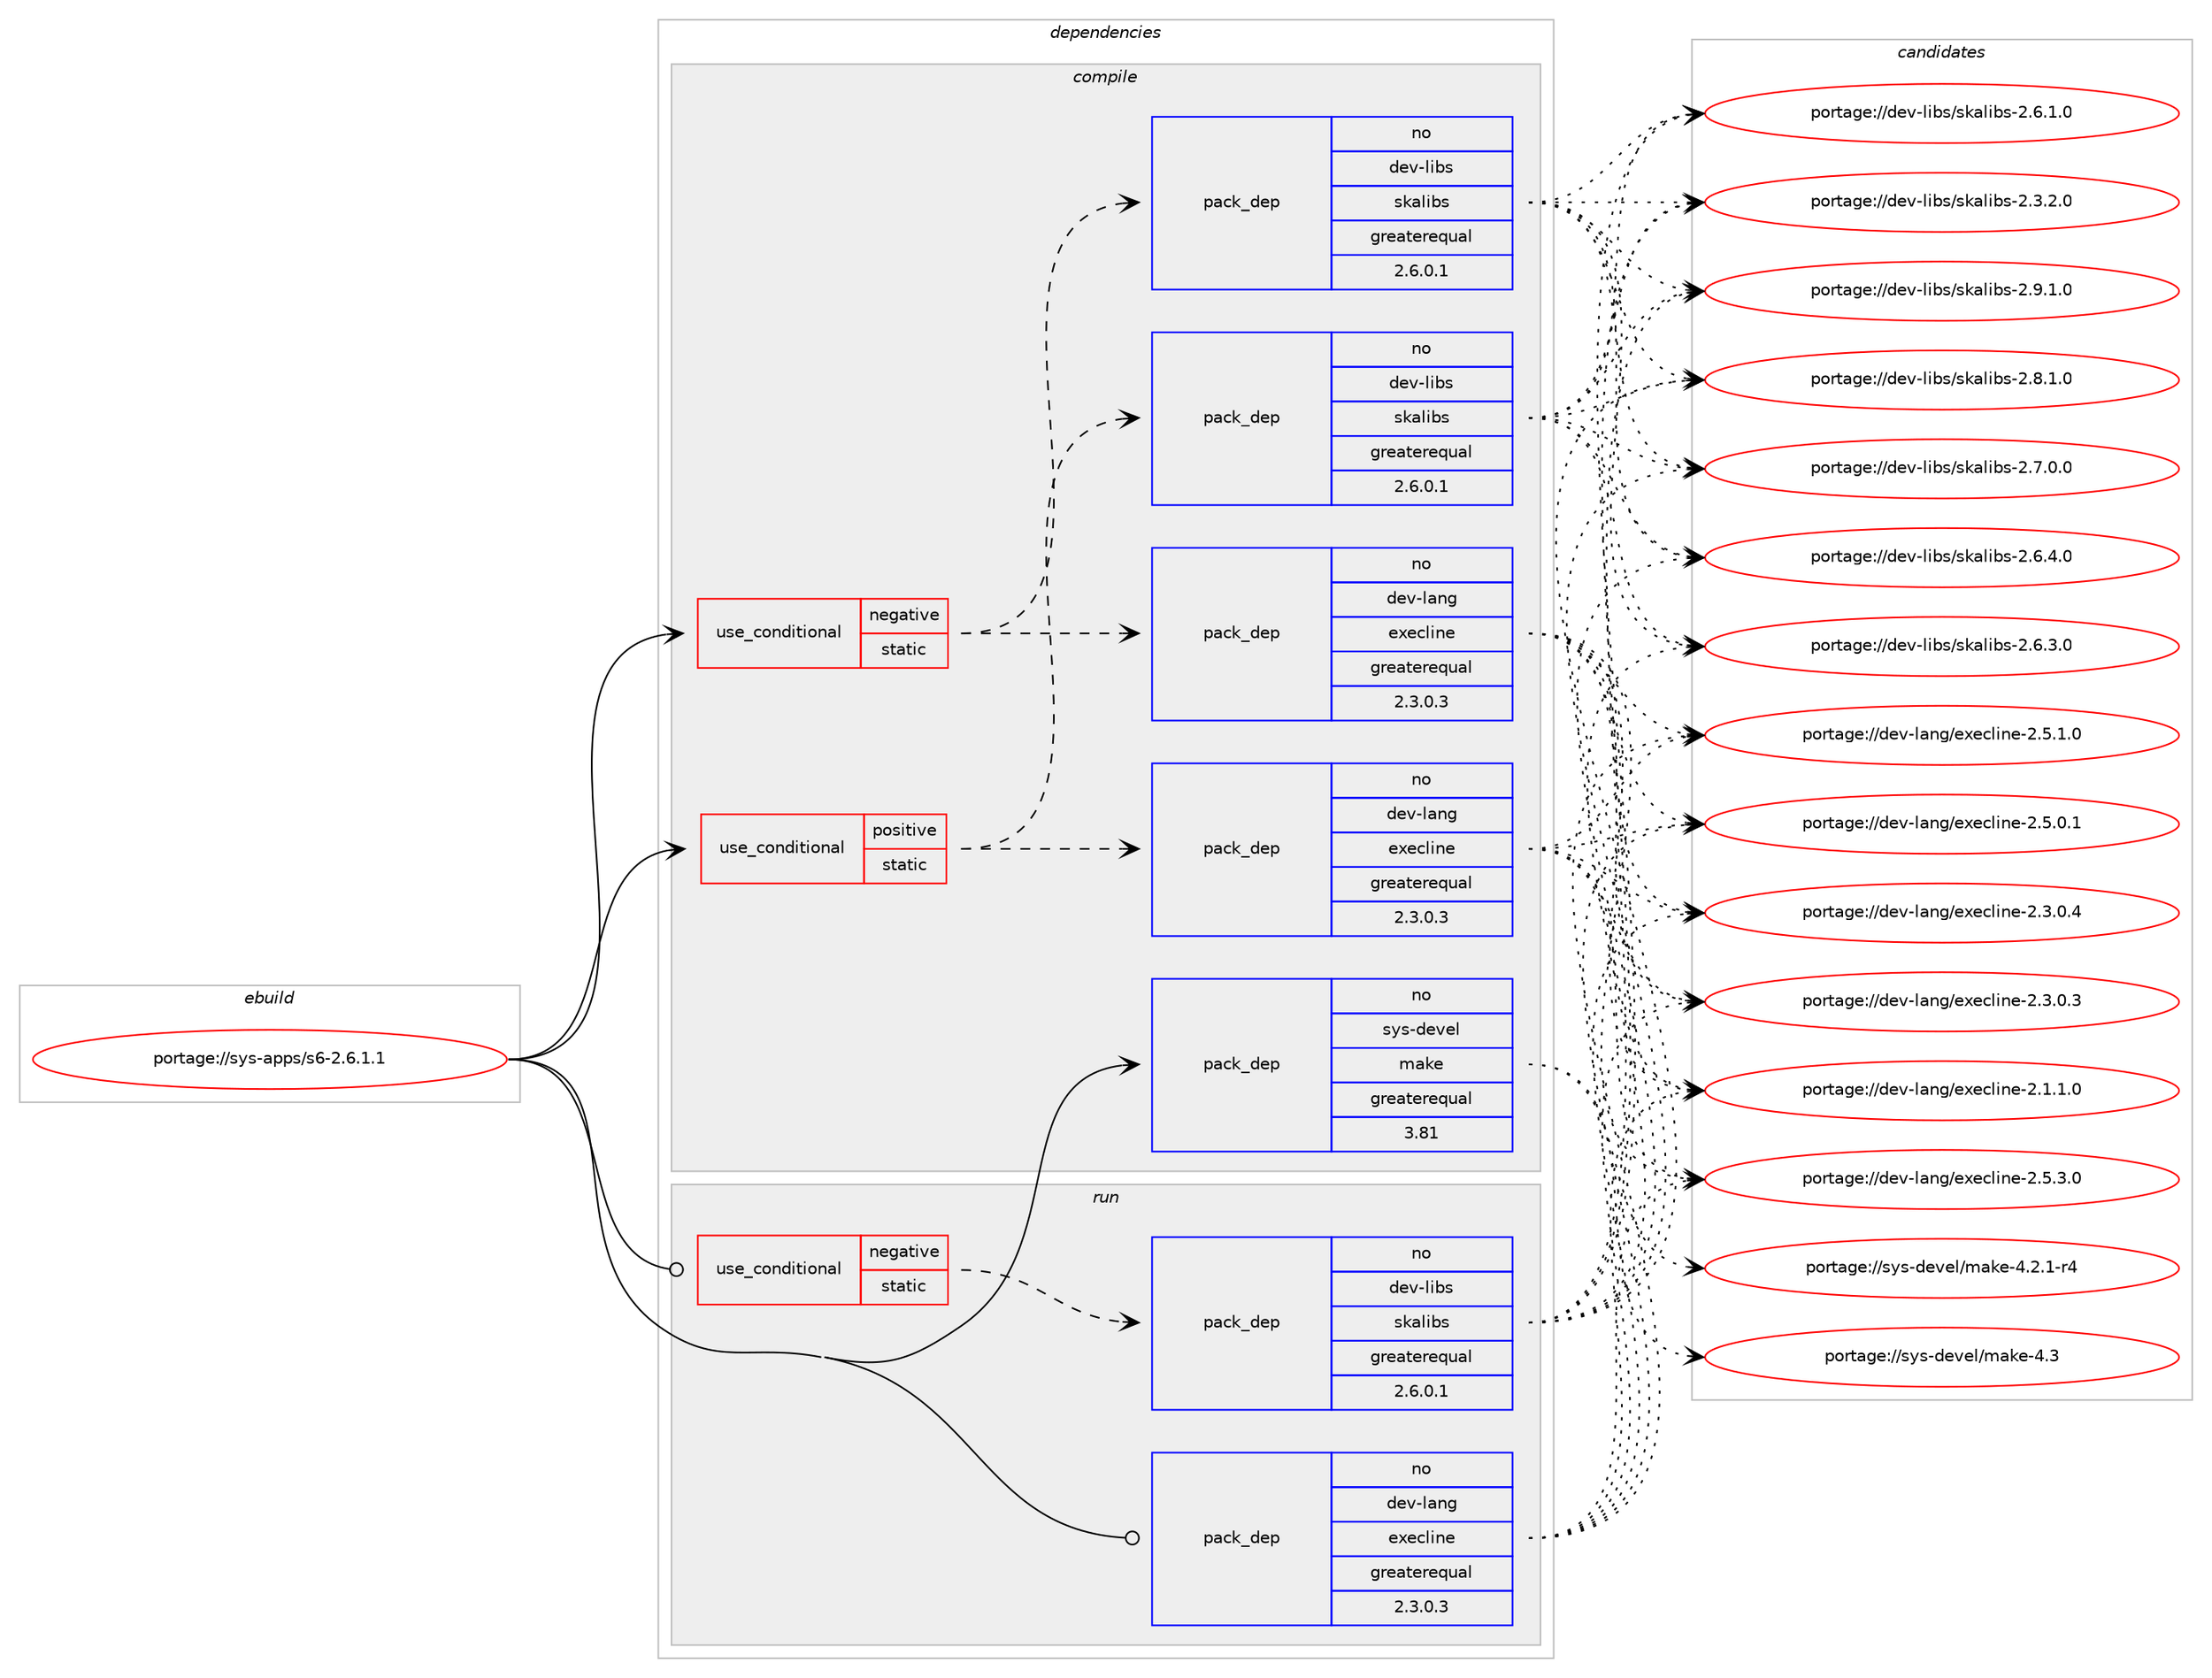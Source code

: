 digraph prolog {

# *************
# Graph options
# *************

newrank=true;
concentrate=true;
compound=true;
graph [rankdir=LR,fontname=Helvetica,fontsize=10,ranksep=1.5];#, ranksep=2.5, nodesep=0.2];
edge  [arrowhead=vee];
node  [fontname=Helvetica,fontsize=10];

# **********
# The ebuild
# **********

subgraph cluster_leftcol {
color=gray;
rank=same;
label=<<i>ebuild</i>>;
id [label="portage://sys-apps/s6-2.6.1.1", color=red, width=4, href="../sys-apps/s6-2.6.1.1.svg"];
}

# ****************
# The dependencies
# ****************

subgraph cluster_midcol {
color=gray;
label=<<i>dependencies</i>>;
subgraph cluster_compile {
fillcolor="#eeeeee";
style=filled;
label=<<i>compile</i>>;
subgraph cond395 {
dependency2883 [label=<<TABLE BORDER="0" CELLBORDER="1" CELLSPACING="0" CELLPADDING="4"><TR><TD ROWSPAN="3" CELLPADDING="10">use_conditional</TD></TR><TR><TD>negative</TD></TR><TR><TD>static</TD></TR></TABLE>>, shape=none, color=red];
subgraph pack2426 {
dependency2884 [label=<<TABLE BORDER="0" CELLBORDER="1" CELLSPACING="0" CELLPADDING="4" WIDTH="220"><TR><TD ROWSPAN="6" CELLPADDING="30">pack_dep</TD></TR><TR><TD WIDTH="110">no</TD></TR><TR><TD>dev-lang</TD></TR><TR><TD>execline</TD></TR><TR><TD>greaterequal</TD></TR><TR><TD>2.3.0.3</TD></TR></TABLE>>, shape=none, color=blue];
}
dependency2883:e -> dependency2884:w [weight=20,style="dashed",arrowhead="vee"];
subgraph pack2427 {
dependency2885 [label=<<TABLE BORDER="0" CELLBORDER="1" CELLSPACING="0" CELLPADDING="4" WIDTH="220"><TR><TD ROWSPAN="6" CELLPADDING="30">pack_dep</TD></TR><TR><TD WIDTH="110">no</TD></TR><TR><TD>dev-libs</TD></TR><TR><TD>skalibs</TD></TR><TR><TD>greaterequal</TD></TR><TR><TD>2.6.0.1</TD></TR></TABLE>>, shape=none, color=blue];
}
dependency2883:e -> dependency2885:w [weight=20,style="dashed",arrowhead="vee"];
}
id:e -> dependency2883:w [weight=20,style="solid",arrowhead="vee"];
subgraph cond396 {
dependency2886 [label=<<TABLE BORDER="0" CELLBORDER="1" CELLSPACING="0" CELLPADDING="4"><TR><TD ROWSPAN="3" CELLPADDING="10">use_conditional</TD></TR><TR><TD>positive</TD></TR><TR><TD>static</TD></TR></TABLE>>, shape=none, color=red];
subgraph pack2428 {
dependency2887 [label=<<TABLE BORDER="0" CELLBORDER="1" CELLSPACING="0" CELLPADDING="4" WIDTH="220"><TR><TD ROWSPAN="6" CELLPADDING="30">pack_dep</TD></TR><TR><TD WIDTH="110">no</TD></TR><TR><TD>dev-lang</TD></TR><TR><TD>execline</TD></TR><TR><TD>greaterequal</TD></TR><TR><TD>2.3.0.3</TD></TR></TABLE>>, shape=none, color=blue];
}
dependency2886:e -> dependency2887:w [weight=20,style="dashed",arrowhead="vee"];
subgraph pack2429 {
dependency2888 [label=<<TABLE BORDER="0" CELLBORDER="1" CELLSPACING="0" CELLPADDING="4" WIDTH="220"><TR><TD ROWSPAN="6" CELLPADDING="30">pack_dep</TD></TR><TR><TD WIDTH="110">no</TD></TR><TR><TD>dev-libs</TD></TR><TR><TD>skalibs</TD></TR><TR><TD>greaterequal</TD></TR><TR><TD>2.6.0.1</TD></TR></TABLE>>, shape=none, color=blue];
}
dependency2886:e -> dependency2888:w [weight=20,style="dashed",arrowhead="vee"];
}
id:e -> dependency2886:w [weight=20,style="solid",arrowhead="vee"];
subgraph pack2430 {
dependency2889 [label=<<TABLE BORDER="0" CELLBORDER="1" CELLSPACING="0" CELLPADDING="4" WIDTH="220"><TR><TD ROWSPAN="6" CELLPADDING="30">pack_dep</TD></TR><TR><TD WIDTH="110">no</TD></TR><TR><TD>sys-devel</TD></TR><TR><TD>make</TD></TR><TR><TD>greaterequal</TD></TR><TR><TD>3.81</TD></TR></TABLE>>, shape=none, color=blue];
}
id:e -> dependency2889:w [weight=20,style="solid",arrowhead="vee"];
}
subgraph cluster_compileandrun {
fillcolor="#eeeeee";
style=filled;
label=<<i>compile and run</i>>;
}
subgraph cluster_run {
fillcolor="#eeeeee";
style=filled;
label=<<i>run</i>>;
subgraph cond397 {
dependency2890 [label=<<TABLE BORDER="0" CELLBORDER="1" CELLSPACING="0" CELLPADDING="4"><TR><TD ROWSPAN="3" CELLPADDING="10">use_conditional</TD></TR><TR><TD>negative</TD></TR><TR><TD>static</TD></TR></TABLE>>, shape=none, color=red];
subgraph pack2431 {
dependency2891 [label=<<TABLE BORDER="0" CELLBORDER="1" CELLSPACING="0" CELLPADDING="4" WIDTH="220"><TR><TD ROWSPAN="6" CELLPADDING="30">pack_dep</TD></TR><TR><TD WIDTH="110">no</TD></TR><TR><TD>dev-libs</TD></TR><TR><TD>skalibs</TD></TR><TR><TD>greaterequal</TD></TR><TR><TD>2.6.0.1</TD></TR></TABLE>>, shape=none, color=blue];
}
dependency2890:e -> dependency2891:w [weight=20,style="dashed",arrowhead="vee"];
}
id:e -> dependency2890:w [weight=20,style="solid",arrowhead="odot"];
subgraph pack2432 {
dependency2892 [label=<<TABLE BORDER="0" CELLBORDER="1" CELLSPACING="0" CELLPADDING="4" WIDTH="220"><TR><TD ROWSPAN="6" CELLPADDING="30">pack_dep</TD></TR><TR><TD WIDTH="110">no</TD></TR><TR><TD>dev-lang</TD></TR><TR><TD>execline</TD></TR><TR><TD>greaterequal</TD></TR><TR><TD>2.3.0.3</TD></TR></TABLE>>, shape=none, color=blue];
}
id:e -> dependency2892:w [weight=20,style="solid",arrowhead="odot"];
}
}

# **************
# The candidates
# **************

subgraph cluster_choices {
rank=same;
color=gray;
label=<<i>candidates</i>>;

subgraph choice2426 {
color=black;
nodesep=1;
choice100101118451089711010347101120101991081051101014550465346514648 [label="portage://dev-lang/execline-2.5.3.0", color=red, width=4,href="../dev-lang/execline-2.5.3.0.svg"];
choice100101118451089711010347101120101991081051101014550465346494648 [label="portage://dev-lang/execline-2.5.1.0", color=red, width=4,href="../dev-lang/execline-2.5.1.0.svg"];
choice100101118451089711010347101120101991081051101014550465346484649 [label="portage://dev-lang/execline-2.5.0.1", color=red, width=4,href="../dev-lang/execline-2.5.0.1.svg"];
choice100101118451089711010347101120101991081051101014550465146484652 [label="portage://dev-lang/execline-2.3.0.4", color=red, width=4,href="../dev-lang/execline-2.3.0.4.svg"];
choice100101118451089711010347101120101991081051101014550465146484651 [label="portage://dev-lang/execline-2.3.0.3", color=red, width=4,href="../dev-lang/execline-2.3.0.3.svg"];
choice100101118451089711010347101120101991081051101014550464946494648 [label="portage://dev-lang/execline-2.1.1.0", color=red, width=4,href="../dev-lang/execline-2.1.1.0.svg"];
dependency2884:e -> choice100101118451089711010347101120101991081051101014550465346514648:w [style=dotted,weight="100"];
dependency2884:e -> choice100101118451089711010347101120101991081051101014550465346494648:w [style=dotted,weight="100"];
dependency2884:e -> choice100101118451089711010347101120101991081051101014550465346484649:w [style=dotted,weight="100"];
dependency2884:e -> choice100101118451089711010347101120101991081051101014550465146484652:w [style=dotted,weight="100"];
dependency2884:e -> choice100101118451089711010347101120101991081051101014550465146484651:w [style=dotted,weight="100"];
dependency2884:e -> choice100101118451089711010347101120101991081051101014550464946494648:w [style=dotted,weight="100"];
}
subgraph choice2427 {
color=black;
nodesep=1;
choice10010111845108105981154711510797108105981154550465746494648 [label="portage://dev-libs/skalibs-2.9.1.0", color=red, width=4,href="../dev-libs/skalibs-2.9.1.0.svg"];
choice10010111845108105981154711510797108105981154550465646494648 [label="portage://dev-libs/skalibs-2.8.1.0", color=red, width=4,href="../dev-libs/skalibs-2.8.1.0.svg"];
choice10010111845108105981154711510797108105981154550465546484648 [label="portage://dev-libs/skalibs-2.7.0.0", color=red, width=4,href="../dev-libs/skalibs-2.7.0.0.svg"];
choice10010111845108105981154711510797108105981154550465446524648 [label="portage://dev-libs/skalibs-2.6.4.0", color=red, width=4,href="../dev-libs/skalibs-2.6.4.0.svg"];
choice10010111845108105981154711510797108105981154550465446514648 [label="portage://dev-libs/skalibs-2.6.3.0", color=red, width=4,href="../dev-libs/skalibs-2.6.3.0.svg"];
choice10010111845108105981154711510797108105981154550465446494648 [label="portage://dev-libs/skalibs-2.6.1.0", color=red, width=4,href="../dev-libs/skalibs-2.6.1.0.svg"];
choice10010111845108105981154711510797108105981154550465146504648 [label="portage://dev-libs/skalibs-2.3.2.0", color=red, width=4,href="../dev-libs/skalibs-2.3.2.0.svg"];
dependency2885:e -> choice10010111845108105981154711510797108105981154550465746494648:w [style=dotted,weight="100"];
dependency2885:e -> choice10010111845108105981154711510797108105981154550465646494648:w [style=dotted,weight="100"];
dependency2885:e -> choice10010111845108105981154711510797108105981154550465546484648:w [style=dotted,weight="100"];
dependency2885:e -> choice10010111845108105981154711510797108105981154550465446524648:w [style=dotted,weight="100"];
dependency2885:e -> choice10010111845108105981154711510797108105981154550465446514648:w [style=dotted,weight="100"];
dependency2885:e -> choice10010111845108105981154711510797108105981154550465446494648:w [style=dotted,weight="100"];
dependency2885:e -> choice10010111845108105981154711510797108105981154550465146504648:w [style=dotted,weight="100"];
}
subgraph choice2428 {
color=black;
nodesep=1;
choice100101118451089711010347101120101991081051101014550465346514648 [label="portage://dev-lang/execline-2.5.3.0", color=red, width=4,href="../dev-lang/execline-2.5.3.0.svg"];
choice100101118451089711010347101120101991081051101014550465346494648 [label="portage://dev-lang/execline-2.5.1.0", color=red, width=4,href="../dev-lang/execline-2.5.1.0.svg"];
choice100101118451089711010347101120101991081051101014550465346484649 [label="portage://dev-lang/execline-2.5.0.1", color=red, width=4,href="../dev-lang/execline-2.5.0.1.svg"];
choice100101118451089711010347101120101991081051101014550465146484652 [label="portage://dev-lang/execline-2.3.0.4", color=red, width=4,href="../dev-lang/execline-2.3.0.4.svg"];
choice100101118451089711010347101120101991081051101014550465146484651 [label="portage://dev-lang/execline-2.3.0.3", color=red, width=4,href="../dev-lang/execline-2.3.0.3.svg"];
choice100101118451089711010347101120101991081051101014550464946494648 [label="portage://dev-lang/execline-2.1.1.0", color=red, width=4,href="../dev-lang/execline-2.1.1.0.svg"];
dependency2887:e -> choice100101118451089711010347101120101991081051101014550465346514648:w [style=dotted,weight="100"];
dependency2887:e -> choice100101118451089711010347101120101991081051101014550465346494648:w [style=dotted,weight="100"];
dependency2887:e -> choice100101118451089711010347101120101991081051101014550465346484649:w [style=dotted,weight="100"];
dependency2887:e -> choice100101118451089711010347101120101991081051101014550465146484652:w [style=dotted,weight="100"];
dependency2887:e -> choice100101118451089711010347101120101991081051101014550465146484651:w [style=dotted,weight="100"];
dependency2887:e -> choice100101118451089711010347101120101991081051101014550464946494648:w [style=dotted,weight="100"];
}
subgraph choice2429 {
color=black;
nodesep=1;
choice10010111845108105981154711510797108105981154550465746494648 [label="portage://dev-libs/skalibs-2.9.1.0", color=red, width=4,href="../dev-libs/skalibs-2.9.1.0.svg"];
choice10010111845108105981154711510797108105981154550465646494648 [label="portage://dev-libs/skalibs-2.8.1.0", color=red, width=4,href="../dev-libs/skalibs-2.8.1.0.svg"];
choice10010111845108105981154711510797108105981154550465546484648 [label="portage://dev-libs/skalibs-2.7.0.0", color=red, width=4,href="../dev-libs/skalibs-2.7.0.0.svg"];
choice10010111845108105981154711510797108105981154550465446524648 [label="portage://dev-libs/skalibs-2.6.4.0", color=red, width=4,href="../dev-libs/skalibs-2.6.4.0.svg"];
choice10010111845108105981154711510797108105981154550465446514648 [label="portage://dev-libs/skalibs-2.6.3.0", color=red, width=4,href="../dev-libs/skalibs-2.6.3.0.svg"];
choice10010111845108105981154711510797108105981154550465446494648 [label="portage://dev-libs/skalibs-2.6.1.0", color=red, width=4,href="../dev-libs/skalibs-2.6.1.0.svg"];
choice10010111845108105981154711510797108105981154550465146504648 [label="portage://dev-libs/skalibs-2.3.2.0", color=red, width=4,href="../dev-libs/skalibs-2.3.2.0.svg"];
dependency2888:e -> choice10010111845108105981154711510797108105981154550465746494648:w [style=dotted,weight="100"];
dependency2888:e -> choice10010111845108105981154711510797108105981154550465646494648:w [style=dotted,weight="100"];
dependency2888:e -> choice10010111845108105981154711510797108105981154550465546484648:w [style=dotted,weight="100"];
dependency2888:e -> choice10010111845108105981154711510797108105981154550465446524648:w [style=dotted,weight="100"];
dependency2888:e -> choice10010111845108105981154711510797108105981154550465446514648:w [style=dotted,weight="100"];
dependency2888:e -> choice10010111845108105981154711510797108105981154550465446494648:w [style=dotted,weight="100"];
dependency2888:e -> choice10010111845108105981154711510797108105981154550465146504648:w [style=dotted,weight="100"];
}
subgraph choice2430 {
color=black;
nodesep=1;
choice11512111545100101118101108471099710710145524651 [label="portage://sys-devel/make-4.3", color=red, width=4,href="../sys-devel/make-4.3.svg"];
choice1151211154510010111810110847109971071014552465046494511452 [label="portage://sys-devel/make-4.2.1-r4", color=red, width=4,href="../sys-devel/make-4.2.1-r4.svg"];
dependency2889:e -> choice11512111545100101118101108471099710710145524651:w [style=dotted,weight="100"];
dependency2889:e -> choice1151211154510010111810110847109971071014552465046494511452:w [style=dotted,weight="100"];
}
subgraph choice2431 {
color=black;
nodesep=1;
choice10010111845108105981154711510797108105981154550465746494648 [label="portage://dev-libs/skalibs-2.9.1.0", color=red, width=4,href="../dev-libs/skalibs-2.9.1.0.svg"];
choice10010111845108105981154711510797108105981154550465646494648 [label="portage://dev-libs/skalibs-2.8.1.0", color=red, width=4,href="../dev-libs/skalibs-2.8.1.0.svg"];
choice10010111845108105981154711510797108105981154550465546484648 [label="portage://dev-libs/skalibs-2.7.0.0", color=red, width=4,href="../dev-libs/skalibs-2.7.0.0.svg"];
choice10010111845108105981154711510797108105981154550465446524648 [label="portage://dev-libs/skalibs-2.6.4.0", color=red, width=4,href="../dev-libs/skalibs-2.6.4.0.svg"];
choice10010111845108105981154711510797108105981154550465446514648 [label="portage://dev-libs/skalibs-2.6.3.0", color=red, width=4,href="../dev-libs/skalibs-2.6.3.0.svg"];
choice10010111845108105981154711510797108105981154550465446494648 [label="portage://dev-libs/skalibs-2.6.1.0", color=red, width=4,href="../dev-libs/skalibs-2.6.1.0.svg"];
choice10010111845108105981154711510797108105981154550465146504648 [label="portage://dev-libs/skalibs-2.3.2.0", color=red, width=4,href="../dev-libs/skalibs-2.3.2.0.svg"];
dependency2891:e -> choice10010111845108105981154711510797108105981154550465746494648:w [style=dotted,weight="100"];
dependency2891:e -> choice10010111845108105981154711510797108105981154550465646494648:w [style=dotted,weight="100"];
dependency2891:e -> choice10010111845108105981154711510797108105981154550465546484648:w [style=dotted,weight="100"];
dependency2891:e -> choice10010111845108105981154711510797108105981154550465446524648:w [style=dotted,weight="100"];
dependency2891:e -> choice10010111845108105981154711510797108105981154550465446514648:w [style=dotted,weight="100"];
dependency2891:e -> choice10010111845108105981154711510797108105981154550465446494648:w [style=dotted,weight="100"];
dependency2891:e -> choice10010111845108105981154711510797108105981154550465146504648:w [style=dotted,weight="100"];
}
subgraph choice2432 {
color=black;
nodesep=1;
choice100101118451089711010347101120101991081051101014550465346514648 [label="portage://dev-lang/execline-2.5.3.0", color=red, width=4,href="../dev-lang/execline-2.5.3.0.svg"];
choice100101118451089711010347101120101991081051101014550465346494648 [label="portage://dev-lang/execline-2.5.1.0", color=red, width=4,href="../dev-lang/execline-2.5.1.0.svg"];
choice100101118451089711010347101120101991081051101014550465346484649 [label="portage://dev-lang/execline-2.5.0.1", color=red, width=4,href="../dev-lang/execline-2.5.0.1.svg"];
choice100101118451089711010347101120101991081051101014550465146484652 [label="portage://dev-lang/execline-2.3.0.4", color=red, width=4,href="../dev-lang/execline-2.3.0.4.svg"];
choice100101118451089711010347101120101991081051101014550465146484651 [label="portage://dev-lang/execline-2.3.0.3", color=red, width=4,href="../dev-lang/execline-2.3.0.3.svg"];
choice100101118451089711010347101120101991081051101014550464946494648 [label="portage://dev-lang/execline-2.1.1.0", color=red, width=4,href="../dev-lang/execline-2.1.1.0.svg"];
dependency2892:e -> choice100101118451089711010347101120101991081051101014550465346514648:w [style=dotted,weight="100"];
dependency2892:e -> choice100101118451089711010347101120101991081051101014550465346494648:w [style=dotted,weight="100"];
dependency2892:e -> choice100101118451089711010347101120101991081051101014550465346484649:w [style=dotted,weight="100"];
dependency2892:e -> choice100101118451089711010347101120101991081051101014550465146484652:w [style=dotted,weight="100"];
dependency2892:e -> choice100101118451089711010347101120101991081051101014550465146484651:w [style=dotted,weight="100"];
dependency2892:e -> choice100101118451089711010347101120101991081051101014550464946494648:w [style=dotted,weight="100"];
}
}

}

